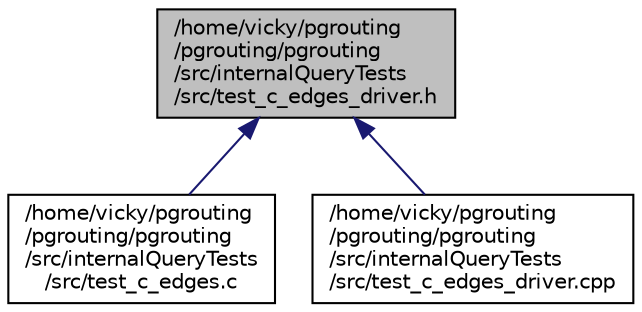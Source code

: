 digraph "/home/vicky/pgrouting/pgrouting/pgrouting/src/internalQueryTests/src/test_c_edges_driver.h"
{
  edge [fontname="Helvetica",fontsize="10",labelfontname="Helvetica",labelfontsize="10"];
  node [fontname="Helvetica",fontsize="10",shape=record];
  Node5 [label="/home/vicky/pgrouting\l/pgrouting/pgrouting\l/src/internalQueryTests\l/src/test_c_edges_driver.h",height=0.2,width=0.4,color="black", fillcolor="grey75", style="filled", fontcolor="black"];
  Node5 -> Node6 [dir="back",color="midnightblue",fontsize="10",style="solid",fontname="Helvetica"];
  Node6 [label="/home/vicky/pgrouting\l/pgrouting/pgrouting\l/src/internalQueryTests\l/src/test_c_edges.c",height=0.2,width=0.4,color="black", fillcolor="white", style="filled",URL="$test__c__edges_8c.html"];
  Node5 -> Node7 [dir="back",color="midnightblue",fontsize="10",style="solid",fontname="Helvetica"];
  Node7 [label="/home/vicky/pgrouting\l/pgrouting/pgrouting\l/src/internalQueryTests\l/src/test_c_edges_driver.cpp",height=0.2,width=0.4,color="black", fillcolor="white", style="filled",URL="$test__c__edges__driver_8cpp.html"];
}
